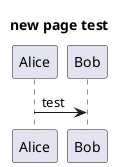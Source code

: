 @startuml

' !includeurl https://github.com/mraziz2007/plantuml/raw/master/scheme.puml

' title "TEST"
title new page test
Alice -> Bob : test

@enduml